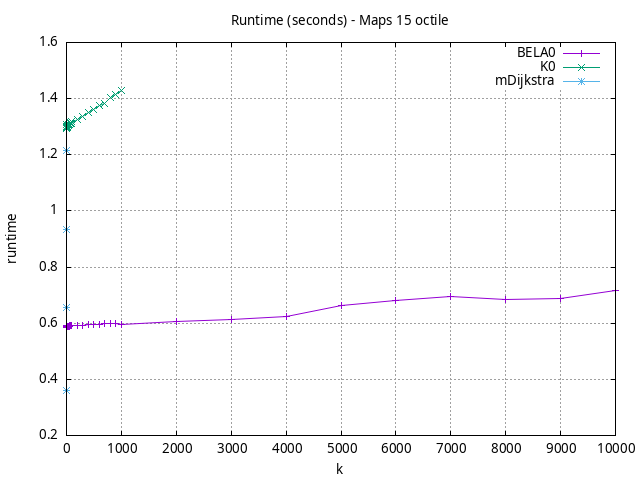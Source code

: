 #!/usr/bin/gnuplot
# -*- coding: utf-8 -*-
#
# results/maps/octile/15/random512-15.brute-force.octile.runtime.gnuplot
#
# Started on 04/03/2024 23:08:26
# Author: Carlos Linares López
set grid
set xlabel "k"
set ylabel "runtime"

set title "Runtime (seconds) - Maps 15 octile"

set terminal png enhanced font "Ariel,10"
set output 'random512-15.brute-force.octile.runtime.png'

plot "-" title "BELA0"      with linesp, "-" title "K0"      with linesp, "-" title "mDijkstra"      with linesp

	1 0.5864963799999999
	2 0.58701636
	3 0.5881482100000001
	4 0.58850113
	5 0.58928891
	6 0.58929407
	7 0.5892349400000001
	8 0.58915427
	9 0.59008292
	10 0.58814052
	20 0.58779108
	30 0.58941305
	40 0.589043
	50 0.5896374799999999
	60 0.59032748
	70 0.5905780500000001
	80 0.59138128
	90 0.59291079
	100 0.59012833
	200 0.59152857
	300 0.5926701499999999
	400 0.5945853900000002
	500 0.5948068000000001
	600 0.59679441
	700 0.5972196599999999
	800 0.5977441099999998
	900 0.59957041
	1000 0.59589397
	2000 0.60505826
	3000 0.6146187399999999
	4000 0.62484781
	5000 0.6625558899999998
	6000 0.6800857599999999
	7000 0.6940573600000002
	8000 0.6854510699999998
	9000 0.6893575700000001
	10000 0.7180439899999999
end
	1 1.2972015
	2 1.2948861999999999
	3 1.298045
	4 1.2973465
	5 1.3010566
	6 1.3003132
	7 1.3022611
	8 1.3025266
	9 1.3063820000000004
	10 1.2980950000000002
	20 1.3005119000000003
	30 1.3037760000000003
	40 1.3071366999999998
	50 1.3061676
	60 1.3094045
	70 1.3125856000000002
	80 1.3144457
	90 1.3169452
	100 1.3108867000000002
	200 1.3239960000000002
	300 1.3377344
	400 1.3512877999999997
	500 1.3610003
	600 1.3752852999999998
	700 1.3841649999999999
	800 1.4024003999999999
	900 1.4145634
	1000 1.427426
end
	1 0.3620200900000001
	2 0.6564682
	3 0.9330766300000001
	4 1.2142398
end
